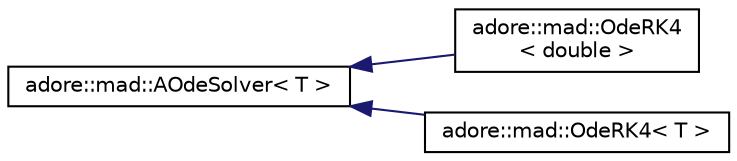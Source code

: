digraph "Graphical Class Hierarchy"
{
 // LATEX_PDF_SIZE
  edge [fontname="Helvetica",fontsize="10",labelfontname="Helvetica",labelfontsize="10"];
  node [fontname="Helvetica",fontsize="10",shape=record];
  rankdir="LR";
  Node0 [label="adore::mad::AOdeSolver\< T \>",height=0.2,width=0.4,color="black", fillcolor="white", style="filled",URL="$classadore_1_1mad_1_1AOdeSolver.html",tooltip=" "];
  Node0 -> Node1 [dir="back",color="midnightblue",fontsize="10",style="solid",fontname="Helvetica"];
  Node1 [label="adore::mad::OdeRK4\l\< double \>",height=0.2,width=0.4,color="black", fillcolor="white", style="filled",URL="$classadore_1_1mad_1_1OdeRK4.html",tooltip=" "];
  Node0 -> Node2 [dir="back",color="midnightblue",fontsize="10",style="solid",fontname="Helvetica"];
  Node2 [label="adore::mad::OdeRK4\< T \>",height=0.2,width=0.4,color="black", fillcolor="white", style="filled",URL="$classadore_1_1mad_1_1OdeRK4.html",tooltip=" "];
}
